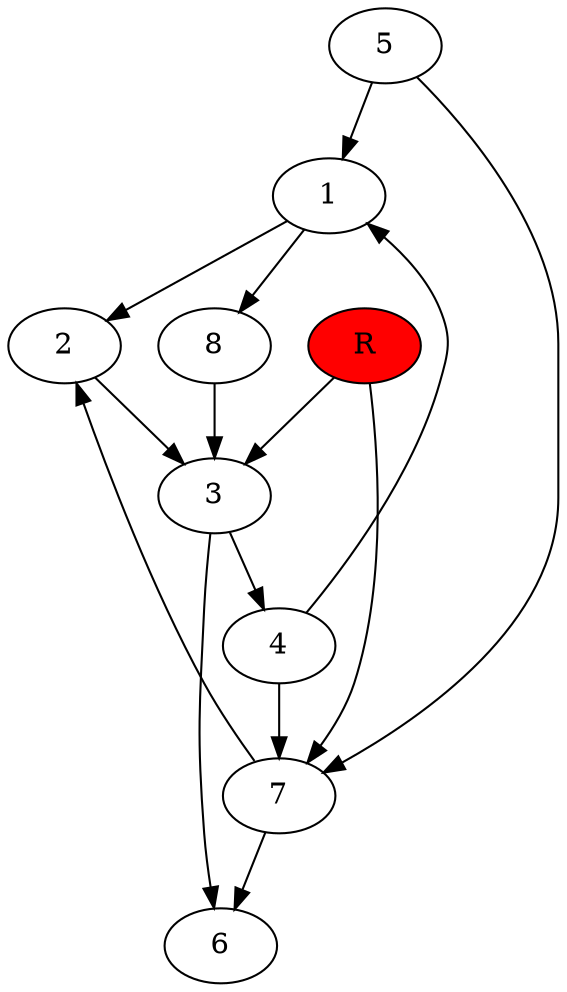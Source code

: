 digraph prb18071 {
	1
	2
	3
	4
	5
	6
	7
	8
	R [fillcolor="#ff0000" style=filled]
	1 -> 2
	1 -> 8
	2 -> 3
	3 -> 4
	3 -> 6
	4 -> 1
	4 -> 7
	5 -> 1
	5 -> 7
	7 -> 2
	7 -> 6
	8 -> 3
	R -> 3
	R -> 7
}
